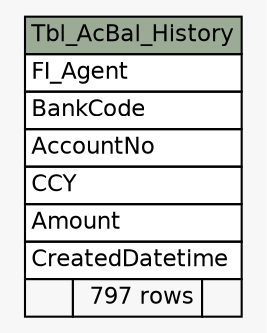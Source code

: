 // dot 2.38.0 on Windows 10 10.0
// SchemaSpy rev 590
digraph "Tbl_AcBal_History" {
  graph [
    rankdir="RL"
    bgcolor="#f7f7f7"
    nodesep="0.18"
    ranksep="0.46"
    fontname="Helvetica"
    fontsize="11"
  ];
  node [
    fontname="Helvetica"
    fontsize="11"
    shape="plaintext"
  ];
  edge [
    arrowsize="0.8"
  ];
  "Tbl_AcBal_History" [
    label=<
    <TABLE BORDER="0" CELLBORDER="1" CELLSPACING="0" BGCOLOR="#ffffff">
      <TR><TD COLSPAN="3" BGCOLOR="#9bab96" ALIGN="CENTER">Tbl_AcBal_History</TD></TR>
      <TR><TD PORT="FI_Agent" COLSPAN="3" ALIGN="LEFT">FI_Agent</TD></TR>
      <TR><TD PORT="BankCode" COLSPAN="3" ALIGN="LEFT">BankCode</TD></TR>
      <TR><TD PORT="AccountNo" COLSPAN="3" ALIGN="LEFT">AccountNo</TD></TR>
      <TR><TD PORT="CCY" COLSPAN="3" ALIGN="LEFT">CCY</TD></TR>
      <TR><TD PORT="Amount" COLSPAN="3" ALIGN="LEFT">Amount</TD></TR>
      <TR><TD PORT="CreatedDatetime" COLSPAN="3" ALIGN="LEFT">CreatedDatetime</TD></TR>
      <TR><TD ALIGN="LEFT" BGCOLOR="#f7f7f7">  </TD><TD ALIGN="RIGHT" BGCOLOR="#f7f7f7">797 rows</TD><TD ALIGN="RIGHT" BGCOLOR="#f7f7f7">  </TD></TR>
    </TABLE>>
    URL="tables/Tbl_AcBal_History.html"
    tooltip="Tbl_AcBal_History"
  ];
}
